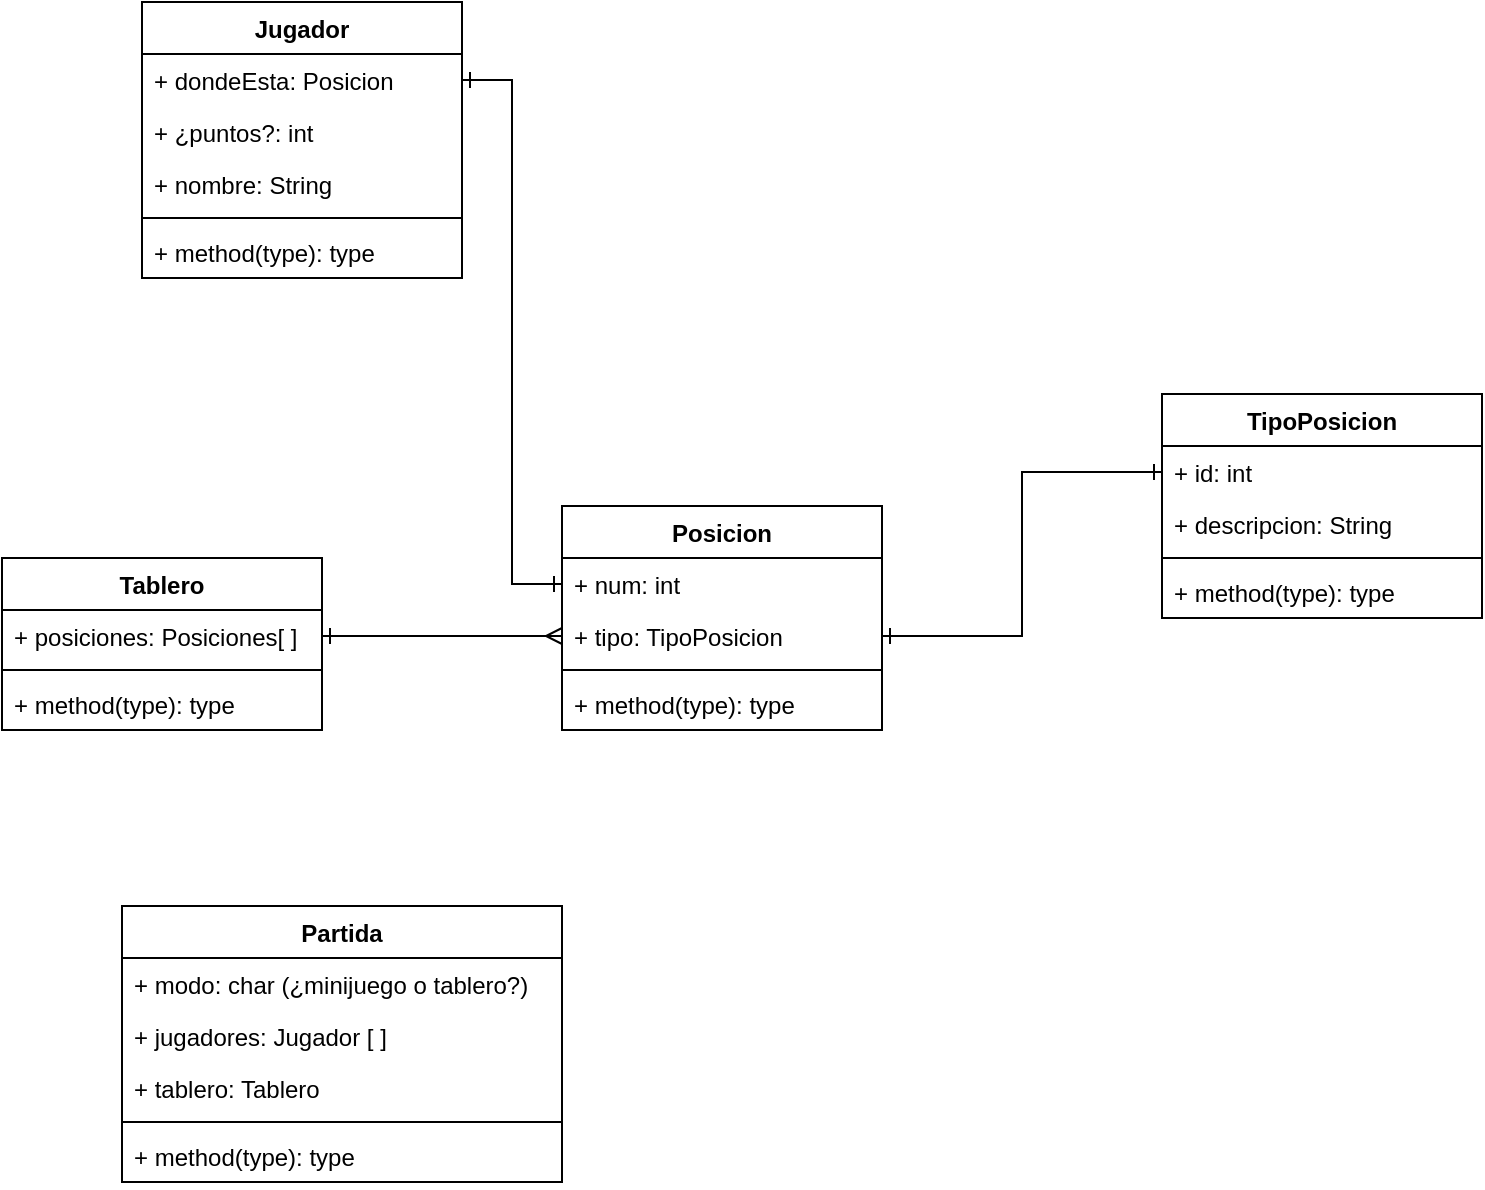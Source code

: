 <mxfile pages="1" version="11.2.8" type="github"><diagram name="Page-1" id="c4acf3e9-155e-7222-9cf6-157b1a14988f"><mxGraphModel dx="1408" dy="1809" grid="1" gridSize="10" guides="1" tooltips="1" connect="1" arrows="1" fold="1" page="1" pageScale="1" pageWidth="850" pageHeight="1100" background="#ffffff" math="0" shadow="0"><root><mxCell id="0"/><mxCell id="1" parent="0"/><mxCell id="UISwAt4YMqUdB4dOmK9G-1" value="Tablero" style="swimlane;fontStyle=1;align=center;verticalAlign=top;childLayout=stackLayout;horizontal=1;startSize=26;horizontalStack=0;resizeParent=1;resizeParentMax=0;resizeLast=0;collapsible=1;marginBottom=0;" parent="1" vertex="1"><mxGeometry x="210" y="185" width="160" height="86" as="geometry"/></mxCell><mxCell id="UISwAt4YMqUdB4dOmK9G-2" value="+ posiciones: Posiciones[ ]" style="text;strokeColor=none;fillColor=none;align=left;verticalAlign=top;spacingLeft=4;spacingRight=4;overflow=hidden;rotatable=0;points=[[0,0.5],[1,0.5]];portConstraint=eastwest;" parent="UISwAt4YMqUdB4dOmK9G-1" vertex="1"><mxGeometry y="26" width="160" height="26" as="geometry"/></mxCell><mxCell id="UISwAt4YMqUdB4dOmK9G-3" value="" style="line;strokeWidth=1;fillColor=none;align=left;verticalAlign=middle;spacingTop=-1;spacingLeft=3;spacingRight=3;rotatable=0;labelPosition=right;points=[];portConstraint=eastwest;" parent="UISwAt4YMqUdB4dOmK9G-1" vertex="1"><mxGeometry y="52" width="160" height="8" as="geometry"/></mxCell><mxCell id="UISwAt4YMqUdB4dOmK9G-4" value="+ method(type): type" style="text;strokeColor=none;fillColor=none;align=left;verticalAlign=top;spacingLeft=4;spacingRight=4;overflow=hidden;rotatable=0;points=[[0,0.5],[1,0.5]];portConstraint=eastwest;" parent="UISwAt4YMqUdB4dOmK9G-1" vertex="1"><mxGeometry y="60" width="160" height="26" as="geometry"/></mxCell><mxCell id="k8qd7nkti8jpO9gWt1fe-6" style="edgeStyle=orthogonalEdgeStyle;rounded=0;orthogonalLoop=1;jettySize=auto;html=1;exitX=1;exitY=0.5;exitDx=0;exitDy=0;entryX=0;entryY=0.5;entryDx=0;entryDy=0;endArrow=ERone;endFill=0;startArrow=ERone;startFill=0;" edge="1" parent="1" source="UISwAt4YMqUdB4dOmK9G-14" target="k8qd7nkti8jpO9gWt1fe-2"><mxGeometry relative="1" as="geometry"/></mxCell><mxCell id="UISwAt4YMqUdB4dOmK9G-10" value="Posicion" style="swimlane;fontStyle=1;align=center;verticalAlign=top;childLayout=stackLayout;horizontal=1;startSize=26;horizontalStack=0;resizeParent=1;resizeParentMax=0;resizeLast=0;collapsible=1;marginBottom=0;" parent="1" vertex="1"><mxGeometry x="490" y="159" width="160" height="112" as="geometry"><mxRectangle x="490" y="159" width="80" height="26" as="alternateBounds"/></mxGeometry></mxCell><mxCell id="UISwAt4YMqUdB4dOmK9G-11" value="+ num: int" style="text;strokeColor=none;fillColor=none;align=left;verticalAlign=top;spacingLeft=4;spacingRight=4;overflow=hidden;rotatable=0;points=[[0,0.5],[1,0.5]];portConstraint=eastwest;" parent="UISwAt4YMqUdB4dOmK9G-10" vertex="1"><mxGeometry y="26" width="160" height="26" as="geometry"/></mxCell><mxCell id="UISwAt4YMqUdB4dOmK9G-14" value="+ tipo: TipoPosicion" style="text;strokeColor=none;fillColor=none;align=left;verticalAlign=top;spacingLeft=4;spacingRight=4;overflow=hidden;rotatable=0;points=[[0,0.5],[1,0.5]];portConstraint=eastwest;" parent="UISwAt4YMqUdB4dOmK9G-10" vertex="1"><mxGeometry y="52" width="160" height="26" as="geometry"/></mxCell><mxCell id="UISwAt4YMqUdB4dOmK9G-12" value="" style="line;strokeWidth=1;fillColor=none;align=left;verticalAlign=middle;spacingTop=-1;spacingLeft=3;spacingRight=3;rotatable=0;labelPosition=right;points=[];portConstraint=eastwest;" parent="UISwAt4YMqUdB4dOmK9G-10" vertex="1"><mxGeometry y="78" width="160" height="8" as="geometry"/></mxCell><mxCell id="UISwAt4YMqUdB4dOmK9G-13" value="+ method(type): type" style="text;strokeColor=none;fillColor=none;align=left;verticalAlign=top;spacingLeft=4;spacingRight=4;overflow=hidden;rotatable=0;points=[[0,0.5],[1,0.5]];portConstraint=eastwest;" parent="UISwAt4YMqUdB4dOmK9G-10" vertex="1"><mxGeometry y="86" width="160" height="26" as="geometry"/></mxCell><mxCell id="UISwAt4YMqUdB4dOmK9G-15" style="edgeStyle=orthogonalEdgeStyle;rounded=0;orthogonalLoop=1;jettySize=auto;html=1;exitX=1;exitY=0.5;exitDx=0;exitDy=0;endArrow=ERmany;endFill=0;startArrow=ERone;startFill=0;" parent="1" source="UISwAt4YMqUdB4dOmK9G-2" edge="1"><mxGeometry relative="1" as="geometry"><mxPoint x="490" y="224" as="targetPoint"/></mxGeometry></mxCell><mxCell id="k8qd7nkti8jpO9gWt1fe-1" value="TipoPosicion" style="swimlane;fontStyle=1;align=center;verticalAlign=top;childLayout=stackLayout;horizontal=1;startSize=26;horizontalStack=0;resizeParent=1;resizeParentMax=0;resizeLast=0;collapsible=1;marginBottom=0;" vertex="1" parent="1"><mxGeometry x="790" y="103" width="160" height="112" as="geometry"/></mxCell><mxCell id="k8qd7nkti8jpO9gWt1fe-2" value="+ id: int" style="text;strokeColor=none;fillColor=none;align=left;verticalAlign=top;spacingLeft=4;spacingRight=4;overflow=hidden;rotatable=0;points=[[0,0.5],[1,0.5]];portConstraint=eastwest;" vertex="1" parent="k8qd7nkti8jpO9gWt1fe-1"><mxGeometry y="26" width="160" height="26" as="geometry"/></mxCell><mxCell id="k8qd7nkti8jpO9gWt1fe-5" value="+ descripcion: String" style="text;strokeColor=none;fillColor=none;align=left;verticalAlign=top;spacingLeft=4;spacingRight=4;overflow=hidden;rotatable=0;points=[[0,0.5],[1,0.5]];portConstraint=eastwest;" vertex="1" parent="k8qd7nkti8jpO9gWt1fe-1"><mxGeometry y="52" width="160" height="26" as="geometry"/></mxCell><mxCell id="k8qd7nkti8jpO9gWt1fe-3" value="" style="line;strokeWidth=1;fillColor=none;align=left;verticalAlign=middle;spacingTop=-1;spacingLeft=3;spacingRight=3;rotatable=0;labelPosition=right;points=[];portConstraint=eastwest;" vertex="1" parent="k8qd7nkti8jpO9gWt1fe-1"><mxGeometry y="78" width="160" height="8" as="geometry"/></mxCell><mxCell id="k8qd7nkti8jpO9gWt1fe-4" value="+ method(type): type" style="text;strokeColor=none;fillColor=none;align=left;verticalAlign=top;spacingLeft=4;spacingRight=4;overflow=hidden;rotatable=0;points=[[0,0.5],[1,0.5]];portConstraint=eastwest;" vertex="1" parent="k8qd7nkti8jpO9gWt1fe-1"><mxGeometry y="86" width="160" height="26" as="geometry"/></mxCell><mxCell id="k8qd7nkti8jpO9gWt1fe-7" value="Jugador" style="swimlane;fontStyle=1;align=center;verticalAlign=top;childLayout=stackLayout;horizontal=1;startSize=26;horizontalStack=0;resizeParent=1;resizeParentMax=0;resizeLast=0;collapsible=1;marginBottom=0;" vertex="1" parent="1"><mxGeometry x="280" y="-93" width="160" height="138" as="geometry"/></mxCell><mxCell id="k8qd7nkti8jpO9gWt1fe-8" value="+ dondeEsta: Posicion" style="text;strokeColor=none;fillColor=none;align=left;verticalAlign=top;spacingLeft=4;spacingRight=4;overflow=hidden;rotatable=0;points=[[0,0.5],[1,0.5]];portConstraint=eastwest;" vertex="1" parent="k8qd7nkti8jpO9gWt1fe-7"><mxGeometry y="26" width="160" height="26" as="geometry"/></mxCell><mxCell id="k8qd7nkti8jpO9gWt1fe-11" value="+ ¿puntos?: int" style="text;strokeColor=none;fillColor=none;align=left;verticalAlign=top;spacingLeft=4;spacingRight=4;overflow=hidden;rotatable=0;points=[[0,0.5],[1,0.5]];portConstraint=eastwest;" vertex="1" parent="k8qd7nkti8jpO9gWt1fe-7"><mxGeometry y="52" width="160" height="26" as="geometry"/></mxCell><mxCell id="k8qd7nkti8jpO9gWt1fe-12" value="+ nombre: String" style="text;strokeColor=none;fillColor=none;align=left;verticalAlign=top;spacingLeft=4;spacingRight=4;overflow=hidden;rotatable=0;points=[[0,0.5],[1,0.5]];portConstraint=eastwest;" vertex="1" parent="k8qd7nkti8jpO9gWt1fe-7"><mxGeometry y="78" width="160" height="26" as="geometry"/></mxCell><mxCell id="k8qd7nkti8jpO9gWt1fe-9" value="" style="line;strokeWidth=1;fillColor=none;align=left;verticalAlign=middle;spacingTop=-1;spacingLeft=3;spacingRight=3;rotatable=0;labelPosition=right;points=[];portConstraint=eastwest;" vertex="1" parent="k8qd7nkti8jpO9gWt1fe-7"><mxGeometry y="104" width="160" height="8" as="geometry"/></mxCell><mxCell id="k8qd7nkti8jpO9gWt1fe-10" value="+ method(type): type" style="text;strokeColor=none;fillColor=none;align=left;verticalAlign=top;spacingLeft=4;spacingRight=4;overflow=hidden;rotatable=0;points=[[0,0.5],[1,0.5]];portConstraint=eastwest;" vertex="1" parent="k8qd7nkti8jpO9gWt1fe-7"><mxGeometry y="112" width="160" height="26" as="geometry"/></mxCell><mxCell id="k8qd7nkti8jpO9gWt1fe-13" style="edgeStyle=orthogonalEdgeStyle;rounded=0;orthogonalLoop=1;jettySize=auto;html=1;exitX=1;exitY=0.5;exitDx=0;exitDy=0;entryX=0;entryY=0.5;entryDx=0;entryDy=0;startArrow=ERone;startFill=0;endArrow=ERone;endFill=0;" edge="1" parent="1" source="k8qd7nkti8jpO9gWt1fe-8" target="UISwAt4YMqUdB4dOmK9G-11"><mxGeometry relative="1" as="geometry"/></mxCell><mxCell id="k8qd7nkti8jpO9gWt1fe-14" value="Partida" style="swimlane;fontStyle=1;align=center;verticalAlign=top;childLayout=stackLayout;horizontal=1;startSize=26;horizontalStack=0;resizeParent=1;resizeParentMax=0;resizeLast=0;collapsible=1;marginBottom=0;" vertex="1" parent="1"><mxGeometry x="270" y="359" width="220" height="138" as="geometry"/></mxCell><mxCell id="k8qd7nkti8jpO9gWt1fe-15" value="+ modo: char (¿minijuego o tablero?)" style="text;strokeColor=none;fillColor=none;align=left;verticalAlign=top;spacingLeft=4;spacingRight=4;overflow=hidden;rotatable=0;points=[[0,0.5],[1,0.5]];portConstraint=eastwest;" vertex="1" parent="k8qd7nkti8jpO9gWt1fe-14"><mxGeometry y="26" width="220" height="26" as="geometry"/></mxCell><mxCell id="k8qd7nkti8jpO9gWt1fe-18" value="+ jugadores: Jugador [ ]" style="text;strokeColor=none;fillColor=none;align=left;verticalAlign=top;spacingLeft=4;spacingRight=4;overflow=hidden;rotatable=0;points=[[0,0.5],[1,0.5]];portConstraint=eastwest;" vertex="1" parent="k8qd7nkti8jpO9gWt1fe-14"><mxGeometry y="52" width="220" height="26" as="geometry"/></mxCell><mxCell id="k8qd7nkti8jpO9gWt1fe-19" value="+ tablero: Tablero" style="text;strokeColor=none;fillColor=none;align=left;verticalAlign=top;spacingLeft=4;spacingRight=4;overflow=hidden;rotatable=0;points=[[0,0.5],[1,0.5]];portConstraint=eastwest;" vertex="1" parent="k8qd7nkti8jpO9gWt1fe-14"><mxGeometry y="78" width="220" height="26" as="geometry"/></mxCell><mxCell id="k8qd7nkti8jpO9gWt1fe-16" value="" style="line;strokeWidth=1;fillColor=none;align=left;verticalAlign=middle;spacingTop=-1;spacingLeft=3;spacingRight=3;rotatable=0;labelPosition=right;points=[];portConstraint=eastwest;" vertex="1" parent="k8qd7nkti8jpO9gWt1fe-14"><mxGeometry y="104" width="220" height="8" as="geometry"/></mxCell><mxCell id="k8qd7nkti8jpO9gWt1fe-17" value="+ method(type): type" style="text;strokeColor=none;fillColor=none;align=left;verticalAlign=top;spacingLeft=4;spacingRight=4;overflow=hidden;rotatable=0;points=[[0,0.5],[1,0.5]];portConstraint=eastwest;" vertex="1" parent="k8qd7nkti8jpO9gWt1fe-14"><mxGeometry y="112" width="220" height="26" as="geometry"/></mxCell></root></mxGraphModel></diagram></mxfile>